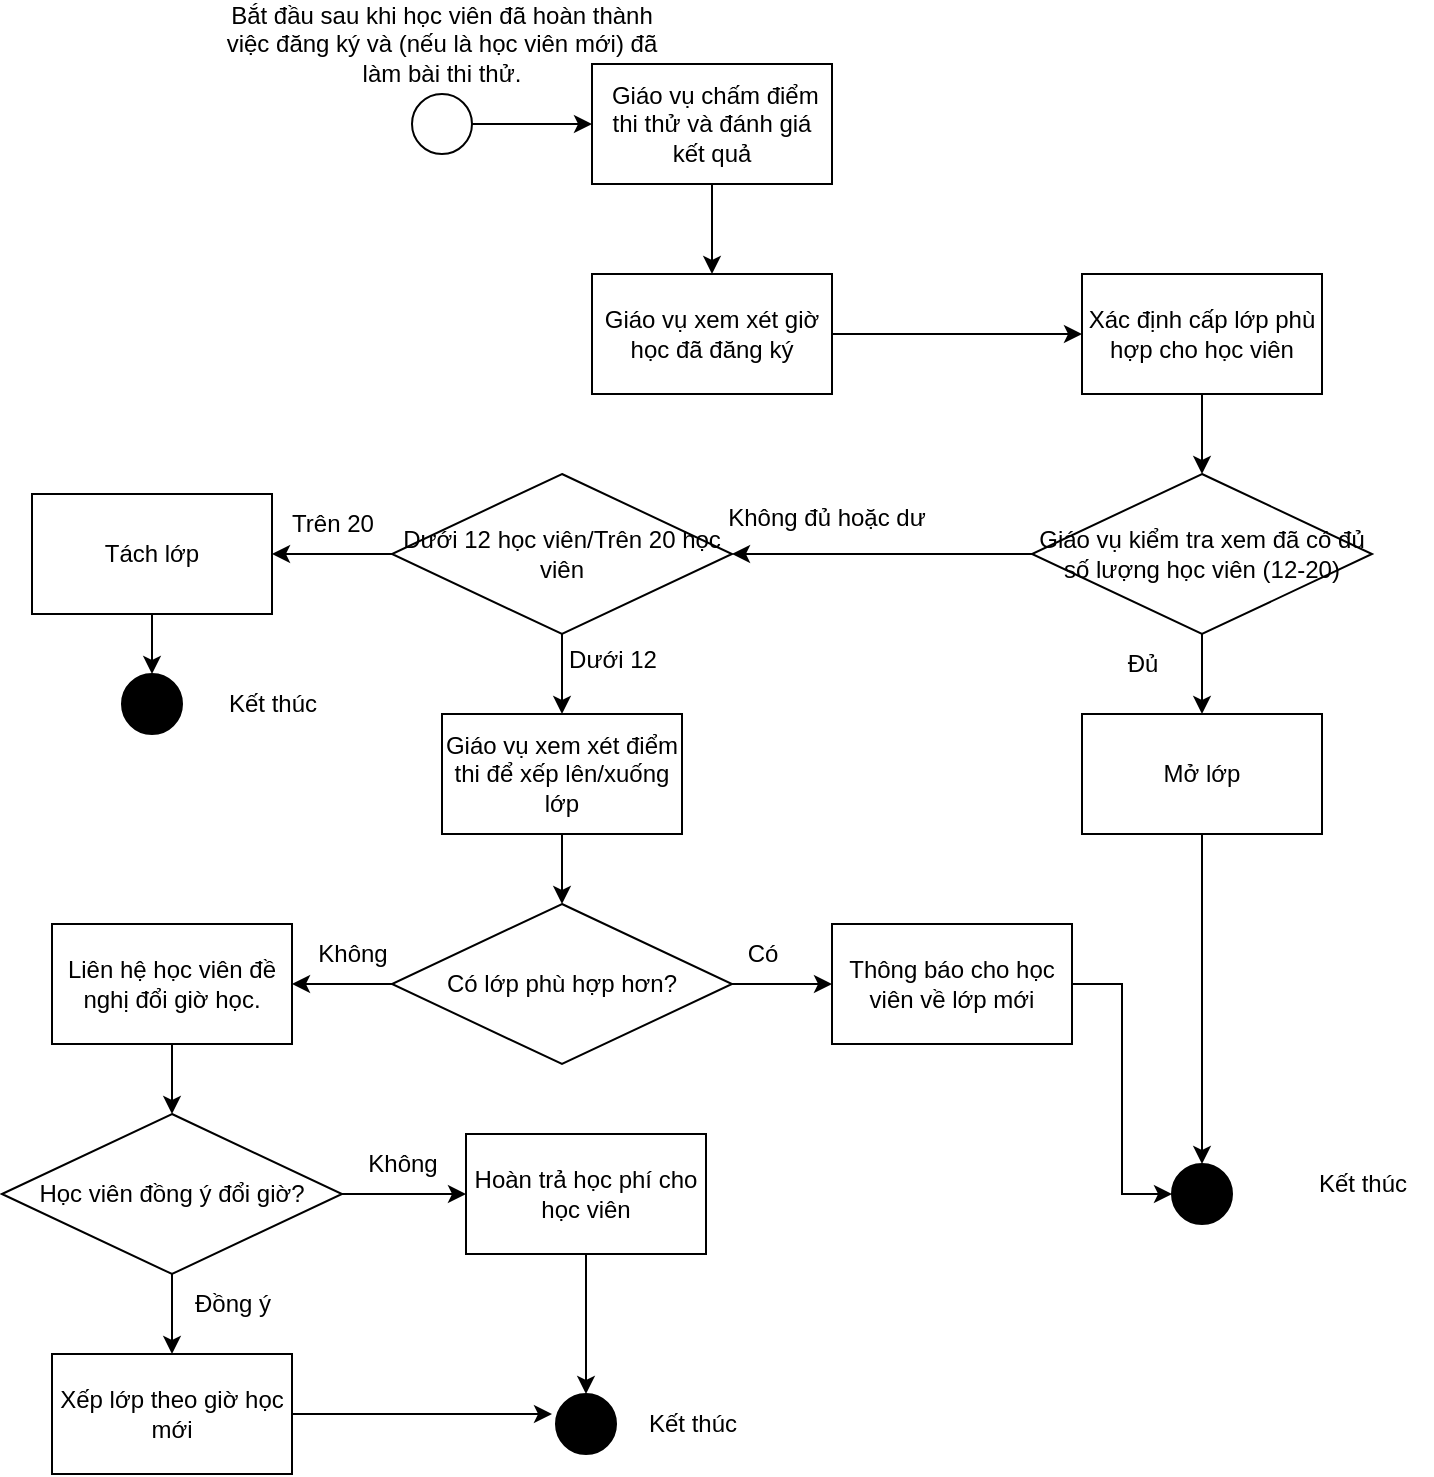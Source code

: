 <mxfile version="26.2.8">
  <diagram name="Page-1" id="hPw90evPP8OlPOdPTtKe">
    <mxGraphModel dx="1428" dy="757" grid="1" gridSize="10" guides="1" tooltips="1" connect="1" arrows="1" fold="1" page="1" pageScale="1" pageWidth="850" pageHeight="1100" math="0" shadow="0">
      <root>
        <mxCell id="0" />
        <mxCell id="1" parent="0" />
        <mxCell id="cnDsb847iyRscKQxZJUj-5" value="" style="edgeStyle=orthogonalEdgeStyle;rounded=0;orthogonalLoop=1;jettySize=auto;html=1;" edge="1" parent="1" source="cnDsb847iyRscKQxZJUj-1" target="cnDsb847iyRscKQxZJUj-4">
          <mxGeometry relative="1" as="geometry" />
        </mxCell>
        <mxCell id="cnDsb847iyRscKQxZJUj-1" value="" style="ellipse;whiteSpace=wrap;html=1;aspect=fixed;" vertex="1" parent="1">
          <mxGeometry x="250" y="180" width="30" height="30" as="geometry" />
        </mxCell>
        <mxCell id="cnDsb847iyRscKQxZJUj-2" value="" style="ellipse;whiteSpace=wrap;html=1;aspect=fixed;fillColor=#000000;" vertex="1" parent="1">
          <mxGeometry x="630" y="715" width="30" height="30" as="geometry" />
        </mxCell>
        <mxCell id="cnDsb847iyRscKQxZJUj-3" value="Bắt đầu sau khi học viên đã hoàn thành việc đăng ký và (nếu là học viên mới) đã làm bài thi thử." style="text;html=1;align=center;verticalAlign=middle;whiteSpace=wrap;rounded=0;" vertex="1" parent="1">
          <mxGeometry x="155" y="140" width="220" height="30" as="geometry" />
        </mxCell>
        <mxCell id="cnDsb847iyRscKQxZJUj-8" value="" style="edgeStyle=orthogonalEdgeStyle;rounded=0;orthogonalLoop=1;jettySize=auto;html=1;" edge="1" parent="1" source="cnDsb847iyRscKQxZJUj-4" target="cnDsb847iyRscKQxZJUj-6">
          <mxGeometry relative="1" as="geometry" />
        </mxCell>
        <mxCell id="cnDsb847iyRscKQxZJUj-4" value="&amp;nbsp;Giáo vụ chấm điểm thi thử và đánh giá kết quả" style="rounded=0;whiteSpace=wrap;html=1;" vertex="1" parent="1">
          <mxGeometry x="340" y="165" width="120" height="60" as="geometry" />
        </mxCell>
        <mxCell id="cnDsb847iyRscKQxZJUj-9" value="" style="edgeStyle=orthogonalEdgeStyle;rounded=0;orthogonalLoop=1;jettySize=auto;html=1;" edge="1" parent="1" source="cnDsb847iyRscKQxZJUj-6" target="cnDsb847iyRscKQxZJUj-7">
          <mxGeometry relative="1" as="geometry" />
        </mxCell>
        <mxCell id="cnDsb847iyRscKQxZJUj-6" value="Giáo vụ xem xét giờ học đã đăng ký" style="rounded=0;whiteSpace=wrap;html=1;" vertex="1" parent="1">
          <mxGeometry x="340" y="270" width="120" height="60" as="geometry" />
        </mxCell>
        <mxCell id="cnDsb847iyRscKQxZJUj-11" value="" style="edgeStyle=orthogonalEdgeStyle;rounded=0;orthogonalLoop=1;jettySize=auto;html=1;" edge="1" parent="1" source="cnDsb847iyRscKQxZJUj-7" target="cnDsb847iyRscKQxZJUj-10">
          <mxGeometry relative="1" as="geometry" />
        </mxCell>
        <mxCell id="cnDsb847iyRscKQxZJUj-7" value="Xác định cấp lớp phù hợp cho học viên" style="rounded=0;whiteSpace=wrap;html=1;" vertex="1" parent="1">
          <mxGeometry x="585" y="270" width="120" height="60" as="geometry" />
        </mxCell>
        <mxCell id="cnDsb847iyRscKQxZJUj-13" value="" style="edgeStyle=orthogonalEdgeStyle;rounded=0;orthogonalLoop=1;jettySize=auto;html=1;" edge="1" parent="1" source="cnDsb847iyRscKQxZJUj-10" target="cnDsb847iyRscKQxZJUj-12">
          <mxGeometry relative="1" as="geometry" />
        </mxCell>
        <mxCell id="cnDsb847iyRscKQxZJUj-18" value="" style="edgeStyle=orthogonalEdgeStyle;rounded=0;orthogonalLoop=1;jettySize=auto;html=1;" edge="1" parent="1" source="cnDsb847iyRscKQxZJUj-10" target="cnDsb847iyRscKQxZJUj-17">
          <mxGeometry relative="1" as="geometry" />
        </mxCell>
        <mxCell id="cnDsb847iyRscKQxZJUj-10" value="Giáo vụ kiểm tra xem đã có đủ số lượng học viên (12-20)" style="rhombus;whiteSpace=wrap;html=1;" vertex="1" parent="1">
          <mxGeometry x="560" y="370" width="170" height="80" as="geometry" />
        </mxCell>
        <mxCell id="cnDsb847iyRscKQxZJUj-15" value="" style="edgeStyle=orthogonalEdgeStyle;rounded=0;orthogonalLoop=1;jettySize=auto;html=1;" edge="1" parent="1" source="cnDsb847iyRscKQxZJUj-12" target="cnDsb847iyRscKQxZJUj-2">
          <mxGeometry relative="1" as="geometry" />
        </mxCell>
        <mxCell id="cnDsb847iyRscKQxZJUj-12" value="Mở lớp" style="rounded=0;whiteSpace=wrap;html=1;" vertex="1" parent="1">
          <mxGeometry x="585" y="490" width="120" height="60" as="geometry" />
        </mxCell>
        <mxCell id="cnDsb847iyRscKQxZJUj-14" value="Đủ" style="text;html=1;align=center;verticalAlign=middle;resizable=0;points=[];autosize=1;strokeColor=none;fillColor=none;" vertex="1" parent="1">
          <mxGeometry x="595" y="450" width="40" height="30" as="geometry" />
        </mxCell>
        <mxCell id="cnDsb847iyRscKQxZJUj-16" value="Kết thúc" style="text;html=1;align=center;verticalAlign=middle;resizable=0;points=[];autosize=1;strokeColor=none;fillColor=none;" vertex="1" parent="1">
          <mxGeometry x="690" y="710" width="70" height="30" as="geometry" />
        </mxCell>
        <mxCell id="cnDsb847iyRscKQxZJUj-23" value="" style="edgeStyle=orthogonalEdgeStyle;rounded=0;orthogonalLoop=1;jettySize=auto;html=1;" edge="1" parent="1" source="cnDsb847iyRscKQxZJUj-17" target="cnDsb847iyRscKQxZJUj-22">
          <mxGeometry relative="1" as="geometry" />
        </mxCell>
        <mxCell id="cnDsb847iyRscKQxZJUj-50" value="" style="edgeStyle=orthogonalEdgeStyle;rounded=0;orthogonalLoop=1;jettySize=auto;html=1;" edge="1" parent="1" source="cnDsb847iyRscKQxZJUj-17" target="cnDsb847iyRscKQxZJUj-49">
          <mxGeometry relative="1" as="geometry" />
        </mxCell>
        <mxCell id="cnDsb847iyRscKQxZJUj-17" value="Dưới 12 học viên/Trên 20 học viên" style="rhombus;whiteSpace=wrap;html=1;" vertex="1" parent="1">
          <mxGeometry x="240" y="370" width="170" height="80" as="geometry" />
        </mxCell>
        <mxCell id="cnDsb847iyRscKQxZJUj-19" value="Không đủ hoặc dư" style="text;html=1;align=center;verticalAlign=middle;resizable=0;points=[];autosize=1;strokeColor=none;fillColor=none;" vertex="1" parent="1">
          <mxGeometry x="397" y="377" width="120" height="30" as="geometry" />
        </mxCell>
        <mxCell id="cnDsb847iyRscKQxZJUj-25" value="" style="edgeStyle=orthogonalEdgeStyle;rounded=0;orthogonalLoop=1;jettySize=auto;html=1;" edge="1" parent="1" source="cnDsb847iyRscKQxZJUj-22" target="cnDsb847iyRscKQxZJUj-24">
          <mxGeometry relative="1" as="geometry" />
        </mxCell>
        <mxCell id="cnDsb847iyRscKQxZJUj-22" value=" Giáo vụ xem xét điểm thi để xếp lên/xuống lớp" style="rounded=0;whiteSpace=wrap;html=1;" vertex="1" parent="1">
          <mxGeometry x="265" y="490" width="120" height="60" as="geometry" />
        </mxCell>
        <mxCell id="cnDsb847iyRscKQxZJUj-27" value="" style="edgeStyle=orthogonalEdgeStyle;rounded=0;orthogonalLoop=1;jettySize=auto;html=1;" edge="1" parent="1" source="cnDsb847iyRscKQxZJUj-24" target="cnDsb847iyRscKQxZJUj-26">
          <mxGeometry relative="1" as="geometry" />
        </mxCell>
        <mxCell id="cnDsb847iyRscKQxZJUj-32" value="" style="edgeStyle=orthogonalEdgeStyle;rounded=0;orthogonalLoop=1;jettySize=auto;html=1;" edge="1" parent="1" source="cnDsb847iyRscKQxZJUj-24" target="cnDsb847iyRscKQxZJUj-31">
          <mxGeometry relative="1" as="geometry" />
        </mxCell>
        <mxCell id="cnDsb847iyRscKQxZJUj-24" value="Có lớp phù hợp hơn?" style="rhombus;whiteSpace=wrap;html=1;" vertex="1" parent="1">
          <mxGeometry x="240" y="585" width="170" height="80" as="geometry" />
        </mxCell>
        <mxCell id="cnDsb847iyRscKQxZJUj-29" style="edgeStyle=orthogonalEdgeStyle;rounded=0;orthogonalLoop=1;jettySize=auto;html=1;entryX=0;entryY=0.5;entryDx=0;entryDy=0;" edge="1" parent="1" source="cnDsb847iyRscKQxZJUj-26" target="cnDsb847iyRscKQxZJUj-2">
          <mxGeometry relative="1" as="geometry" />
        </mxCell>
        <mxCell id="cnDsb847iyRscKQxZJUj-26" value="Thông báo cho học viên về lớp mới" style="rounded=0;whiteSpace=wrap;html=1;" vertex="1" parent="1">
          <mxGeometry x="460" y="595" width="120" height="60" as="geometry" />
        </mxCell>
        <mxCell id="cnDsb847iyRscKQxZJUj-28" value="Dưới 12" style="text;html=1;align=center;verticalAlign=middle;resizable=0;points=[];autosize=1;strokeColor=none;fillColor=none;" vertex="1" parent="1">
          <mxGeometry x="315" y="448" width="70" height="30" as="geometry" />
        </mxCell>
        <mxCell id="cnDsb847iyRscKQxZJUj-30" value="Có" style="text;html=1;align=center;verticalAlign=middle;resizable=0;points=[];autosize=1;strokeColor=none;fillColor=none;" vertex="1" parent="1">
          <mxGeometry x="405" y="595" width="40" height="30" as="geometry" />
        </mxCell>
        <mxCell id="cnDsb847iyRscKQxZJUj-36" value="" style="edgeStyle=orthogonalEdgeStyle;rounded=0;orthogonalLoop=1;jettySize=auto;html=1;" edge="1" parent="1" source="cnDsb847iyRscKQxZJUj-31" target="cnDsb847iyRscKQxZJUj-35">
          <mxGeometry relative="1" as="geometry" />
        </mxCell>
        <mxCell id="cnDsb847iyRscKQxZJUj-31" value="Liên hệ học viên đề nghị đổi giờ học." style="rounded=0;whiteSpace=wrap;html=1;" vertex="1" parent="1">
          <mxGeometry x="70" y="595" width="120" height="60" as="geometry" />
        </mxCell>
        <mxCell id="cnDsb847iyRscKQxZJUj-33" value="Không" style="text;html=1;align=center;verticalAlign=middle;resizable=0;points=[];autosize=1;strokeColor=none;fillColor=none;" vertex="1" parent="1">
          <mxGeometry x="190" y="595" width="60" height="30" as="geometry" />
        </mxCell>
        <mxCell id="cnDsb847iyRscKQxZJUj-38" value="" style="edgeStyle=orthogonalEdgeStyle;rounded=0;orthogonalLoop=1;jettySize=auto;html=1;" edge="1" parent="1" source="cnDsb847iyRscKQxZJUj-35" target="cnDsb847iyRscKQxZJUj-37">
          <mxGeometry relative="1" as="geometry" />
        </mxCell>
        <mxCell id="cnDsb847iyRscKQxZJUj-41" value="" style="edgeStyle=orthogonalEdgeStyle;rounded=0;orthogonalLoop=1;jettySize=auto;html=1;" edge="1" parent="1" source="cnDsb847iyRscKQxZJUj-35" target="cnDsb847iyRscKQxZJUj-40">
          <mxGeometry relative="1" as="geometry" />
        </mxCell>
        <mxCell id="cnDsb847iyRscKQxZJUj-35" value="Học viên đồng ý đổi giờ?" style="rhombus;whiteSpace=wrap;html=1;" vertex="1" parent="1">
          <mxGeometry x="45" y="690" width="170" height="80" as="geometry" />
        </mxCell>
        <mxCell id="cnDsb847iyRscKQxZJUj-46" style="edgeStyle=orthogonalEdgeStyle;rounded=0;orthogonalLoop=1;jettySize=auto;html=1;" edge="1" parent="1" source="cnDsb847iyRscKQxZJUj-37">
          <mxGeometry relative="1" as="geometry">
            <mxPoint x="320" y="840" as="targetPoint" />
          </mxGeometry>
        </mxCell>
        <mxCell id="cnDsb847iyRscKQxZJUj-37" value="Xếp lớp theo giờ học mới" style="rounded=0;whiteSpace=wrap;html=1;" vertex="1" parent="1">
          <mxGeometry x="70" y="810" width="120" height="60" as="geometry" />
        </mxCell>
        <mxCell id="cnDsb847iyRscKQxZJUj-39" value="Đồng ý" style="text;html=1;align=center;verticalAlign=middle;resizable=0;points=[];autosize=1;strokeColor=none;fillColor=none;" vertex="1" parent="1">
          <mxGeometry x="130" y="770" width="60" height="30" as="geometry" />
        </mxCell>
        <mxCell id="cnDsb847iyRscKQxZJUj-47" style="edgeStyle=orthogonalEdgeStyle;rounded=0;orthogonalLoop=1;jettySize=auto;html=1;entryX=0.5;entryY=0;entryDx=0;entryDy=0;" edge="1" parent="1" source="cnDsb847iyRscKQxZJUj-40" target="cnDsb847iyRscKQxZJUj-44">
          <mxGeometry relative="1" as="geometry" />
        </mxCell>
        <mxCell id="cnDsb847iyRscKQxZJUj-40" value="Hoàn trả học phí cho học viên" style="rounded=0;whiteSpace=wrap;html=1;" vertex="1" parent="1">
          <mxGeometry x="277" y="700" width="120" height="60" as="geometry" />
        </mxCell>
        <mxCell id="cnDsb847iyRscKQxZJUj-42" value="Không" style="text;html=1;align=center;verticalAlign=middle;resizable=0;points=[];autosize=1;strokeColor=none;fillColor=none;" vertex="1" parent="1">
          <mxGeometry x="215" y="700" width="60" height="30" as="geometry" />
        </mxCell>
        <mxCell id="cnDsb847iyRscKQxZJUj-44" value="" style="ellipse;whiteSpace=wrap;html=1;aspect=fixed;fillColor=#000000;" vertex="1" parent="1">
          <mxGeometry x="322" y="830" width="30" height="30" as="geometry" />
        </mxCell>
        <mxCell id="cnDsb847iyRscKQxZJUj-45" value="Kết thúc" style="text;html=1;align=center;verticalAlign=middle;resizable=0;points=[];autosize=1;strokeColor=none;fillColor=none;" vertex="1" parent="1">
          <mxGeometry x="355" y="830" width="70" height="30" as="geometry" />
        </mxCell>
        <mxCell id="cnDsb847iyRscKQxZJUj-48" value="Trên 20" style="text;html=1;align=center;verticalAlign=middle;resizable=0;points=[];autosize=1;strokeColor=none;fillColor=none;" vertex="1" parent="1">
          <mxGeometry x="180" y="380" width="60" height="30" as="geometry" />
        </mxCell>
        <mxCell id="cnDsb847iyRscKQxZJUj-55" style="edgeStyle=orthogonalEdgeStyle;rounded=0;orthogonalLoop=1;jettySize=auto;html=1;entryX=0.5;entryY=0;entryDx=0;entryDy=0;" edge="1" parent="1" source="cnDsb847iyRscKQxZJUj-49" target="cnDsb847iyRscKQxZJUj-51">
          <mxGeometry relative="1" as="geometry" />
        </mxCell>
        <mxCell id="cnDsb847iyRscKQxZJUj-49" value="Tách lớp" style="rounded=0;whiteSpace=wrap;html=1;" vertex="1" parent="1">
          <mxGeometry x="60" y="380" width="120" height="60" as="geometry" />
        </mxCell>
        <mxCell id="cnDsb847iyRscKQxZJUj-51" value="" style="ellipse;whiteSpace=wrap;html=1;aspect=fixed;fillColor=#000000;" vertex="1" parent="1">
          <mxGeometry x="105" y="470" width="30" height="30" as="geometry" />
        </mxCell>
        <mxCell id="cnDsb847iyRscKQxZJUj-52" value="Kết thúc" style="text;html=1;align=center;verticalAlign=middle;resizable=0;points=[];autosize=1;strokeColor=none;fillColor=none;" vertex="1" parent="1">
          <mxGeometry x="145" y="470" width="70" height="30" as="geometry" />
        </mxCell>
      </root>
    </mxGraphModel>
  </diagram>
</mxfile>
